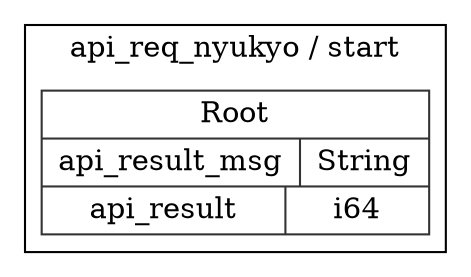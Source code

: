 digraph {
  rankdir=LR;
  subgraph cluster_0 {
    label="api_req_nyukyo / start";
    node [style="filled", color=white, style="solid", color=gray20];
    api_req_nyukyo__start__Root [label="<Root> Root  | { api_result_msg | <api_result_msg> String } | { api_result | <api_result> i64 }", shape=record];
  }
}

